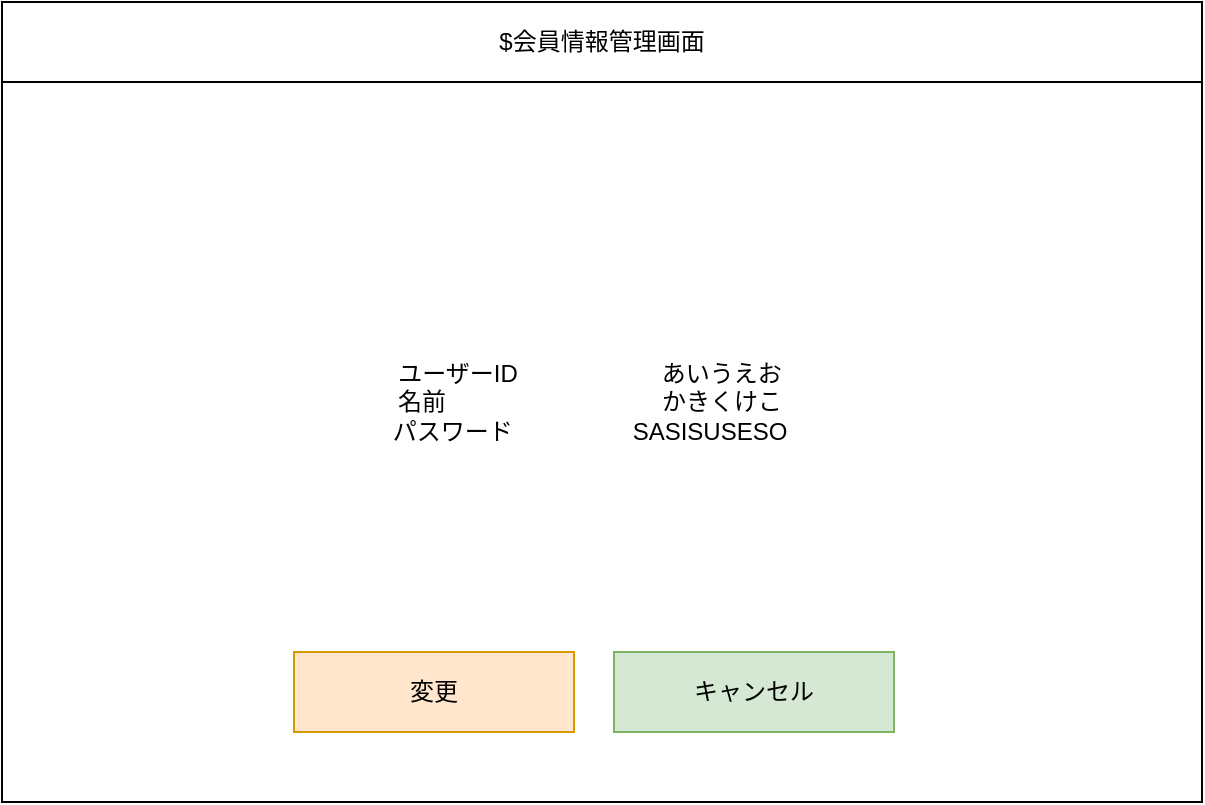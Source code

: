 <mxfile version="16.5.1" type="device"><diagram id="GsiO5cZElpLv36x_d3hL" name="ページ1"><mxGraphModel dx="868" dy="553" grid="1" gridSize="10" guides="1" tooltips="1" connect="1" arrows="1" fold="1" page="1" pageScale="1" pageWidth="827" pageHeight="1169" math="0" shadow="0"><root><mxCell id="0"/><mxCell id="1" parent="0"/><mxCell id="0RvMYeMgaJu8BQnO1arT-1" value="" style="rounded=0;whiteSpace=wrap;html=1;" parent="1" vertex="1"><mxGeometry x="120" y="80" width="600" height="400" as="geometry"/></mxCell><mxCell id="0RvMYeMgaJu8BQnO1arT-2" value="$会員情報管理画面" style="rounded=0;whiteSpace=wrap;html=1;" parent="1" vertex="1"><mxGeometry x="120" y="80" width="600" height="40" as="geometry"/></mxCell><mxCell id="hDem1O3p2ijjBw8Q1DqA-2" value="変更" style="rounded=0;whiteSpace=wrap;html=1;fillColor=#ffe6cc;strokeColor=#d79b00;" parent="1" vertex="1"><mxGeometry x="266" y="405" width="140" height="40" as="geometry"/></mxCell><mxCell id="ao5kOUvoRIRgNShx89OL-1" value="キャンセル" style="rounded=0;whiteSpace=wrap;html=1;fillColor=#d5e8d4;strokeColor=#82b366;" parent="1" vertex="1"><mxGeometry x="426" y="405" width="140" height="40" as="geometry"/></mxCell><mxCell id="ao5kOUvoRIRgNShx89OL-3" value="ユーザーID　　　　　　あいうえお&lt;br&gt;名前　　　　　　　　　かきくけこ&lt;br&gt;パスワード　　　　　SASISUSESO&lt;br&gt;" style="text;html=1;strokeColor=none;fillColor=none;align=center;verticalAlign=middle;whiteSpace=wrap;rounded=0;" parent="1" vertex="1"><mxGeometry x="269" y="205" width="290" height="150" as="geometry"/></mxCell></root></mxGraphModel></diagram></mxfile>